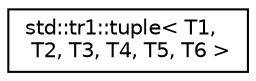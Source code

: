 digraph "Graphical Class Hierarchy"
{
 // LATEX_PDF_SIZE
  edge [fontname="Helvetica",fontsize="10",labelfontname="Helvetica",labelfontsize="10"];
  node [fontname="Helvetica",fontsize="10",shape=record];
  rankdir="LR";
  Node0 [label="std::tr1::tuple\< T1,\l T2, T3, T4, T5, T6 \>",height=0.2,width=0.4,color="black", fillcolor="white", style="filled",URL="$classstd_1_1tr1_1_1tuple.html",tooltip=" "];
}
